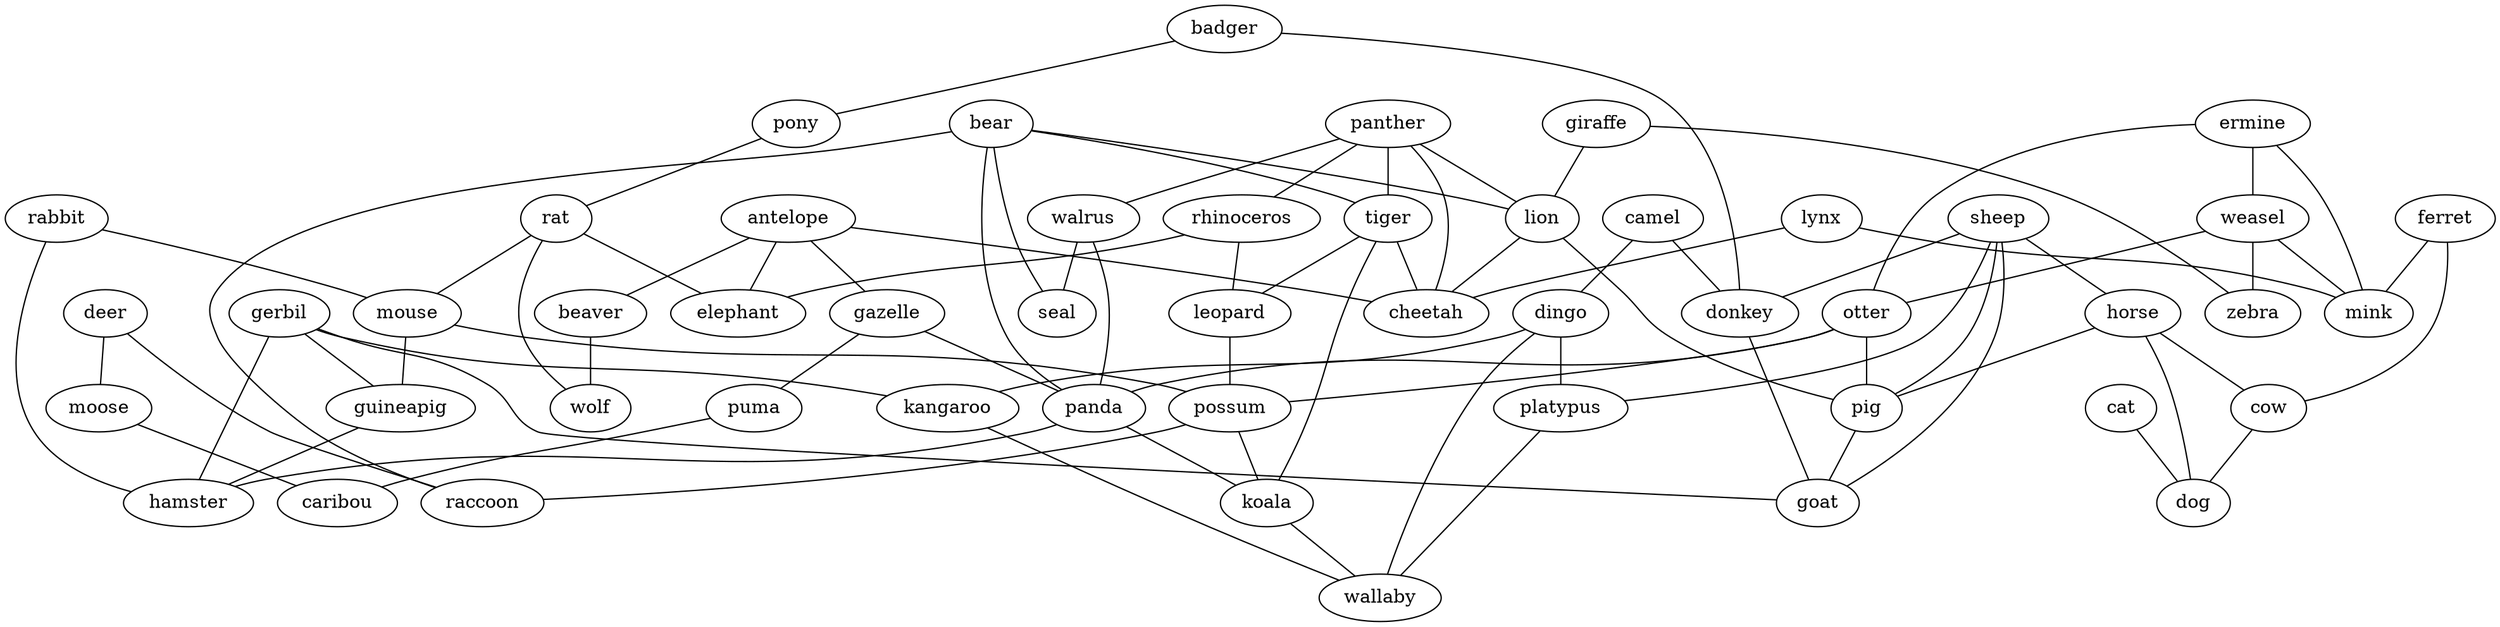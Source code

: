 strict graph G {
antelope;
gazelle;
ermine;
weasel;
badger;
sheep;
horse;
gerbil;
panther;
camel;
bear;
tiger;
ferret;
giraffe;
rabbit;
otter;
dingo;
lion;
cat;
lynx;
walrus;
donkey;
mink;
pony;
deer;
pig;
rat;
zebra;
seal;
beaver;
mouse;
panda;
puma;
rhinoceros;
guineapig;
elephant;
cheetah;
goat;
moose;
kangaroo;
leopard;
possum;
koala;
cow;
platypus;
dog;
wolf;
hamster;
raccoon;
wallaby;
caribou;
antelope -- beaver  [weight=1];
antelope -- cheetah  [weight=1];
antelope -- gazelle  [weight=1];
antelope -- elephant  [weight=1];
gazelle -- puma  [weight=1];
gazelle -- panda  [weight=1];
ermine -- mink  [weight=1];
ermine -- weasel  [weight=1];
ermine -- otter  [weight=1];
weasel -- mink  [weight=1];
weasel -- zebra  [weight=1];
weasel -- otter  [weight=1];
badger -- donkey  [weight=1];
badger -- pony  [weight=1];
sheep -- horse  [weight=1];
sheep -- platypus  [weight=1];
sheep -- pig  [weight=1];
sheep -- goat  [weight=1];
sheep -- donkey  [weight=1];
horse -- cow  [weight=1];
horse -- dog  [weight=1];
horse -- pig  [weight=1];
gerbil -- kangaroo  [weight=1];
gerbil -- guineapig  [weight=1];
gerbil -- goat  [weight=1];
gerbil -- hamster  [weight=1];
panther -- tiger  [weight=1];
panther -- rhinoceros  [weight=1];
panther -- lion  [weight=1];
panther -- cheetah  [weight=1];
panther -- walrus  [weight=1];
camel -- donkey  [weight=1];
camel -- dingo  [weight=1];
bear -- tiger  [weight=1];
bear -- panda  [weight=1];
bear -- lion  [weight=1];
bear -- raccoon  [weight=1];
bear -- seal  [weight=1];
tiger -- koala  [weight=1];
tiger -- leopard  [weight=1];
tiger -- cheetah  [weight=1];
ferret -- mink  [weight=1];
ferret -- cow  [weight=1];
giraffe -- lion  [weight=1];
giraffe -- zebra  [weight=1];
rabbit -- mouse  [weight=1];
rabbit -- hamster  [weight=1];
otter -- pig  [weight=1];
otter -- possum  [weight=1];
otter -- panda  [weight=1];
dingo -- kangaroo  [weight=1];
dingo -- platypus  [weight=1];
dingo -- wallaby  [weight=1];
lion -- cheetah  [weight=1];
lion -- pig  [weight=1];
cat -- dog  [weight=1];
lynx -- cheetah  [weight=1];
lynx -- mink  [weight=1];
walrus -- panda  [weight=1];
walrus -- seal  [weight=1];
donkey -- goat  [weight=1];
pony -- rat  [weight=1];
deer -- raccoon  [weight=1];
deer -- moose  [weight=1];
pig -- goat  [weight=1];
rat -- mouse  [weight=1];
rat -- wolf  [weight=1];
rat -- elephant  [weight=1];
beaver -- wolf  [weight=1];
mouse -- possum  [weight=1];
mouse -- guineapig  [weight=1];
panda -- koala  [weight=1];
panda -- hamster  [weight=1];
puma -- caribou  [weight=1];
rhinoceros -- elephant  [weight=1];
rhinoceros -- leopard  [weight=1];
guineapig -- hamster  [weight=1];
moose -- caribou  [weight=1];
kangaroo -- wallaby  [weight=1];
leopard -- possum  [weight=1];
possum -- koala  [weight=1];
possum -- raccoon  [weight=1];
koala -- wallaby  [weight=1];
cow -- dog  [weight=1];
platypus -- wallaby  [weight=1];
}
